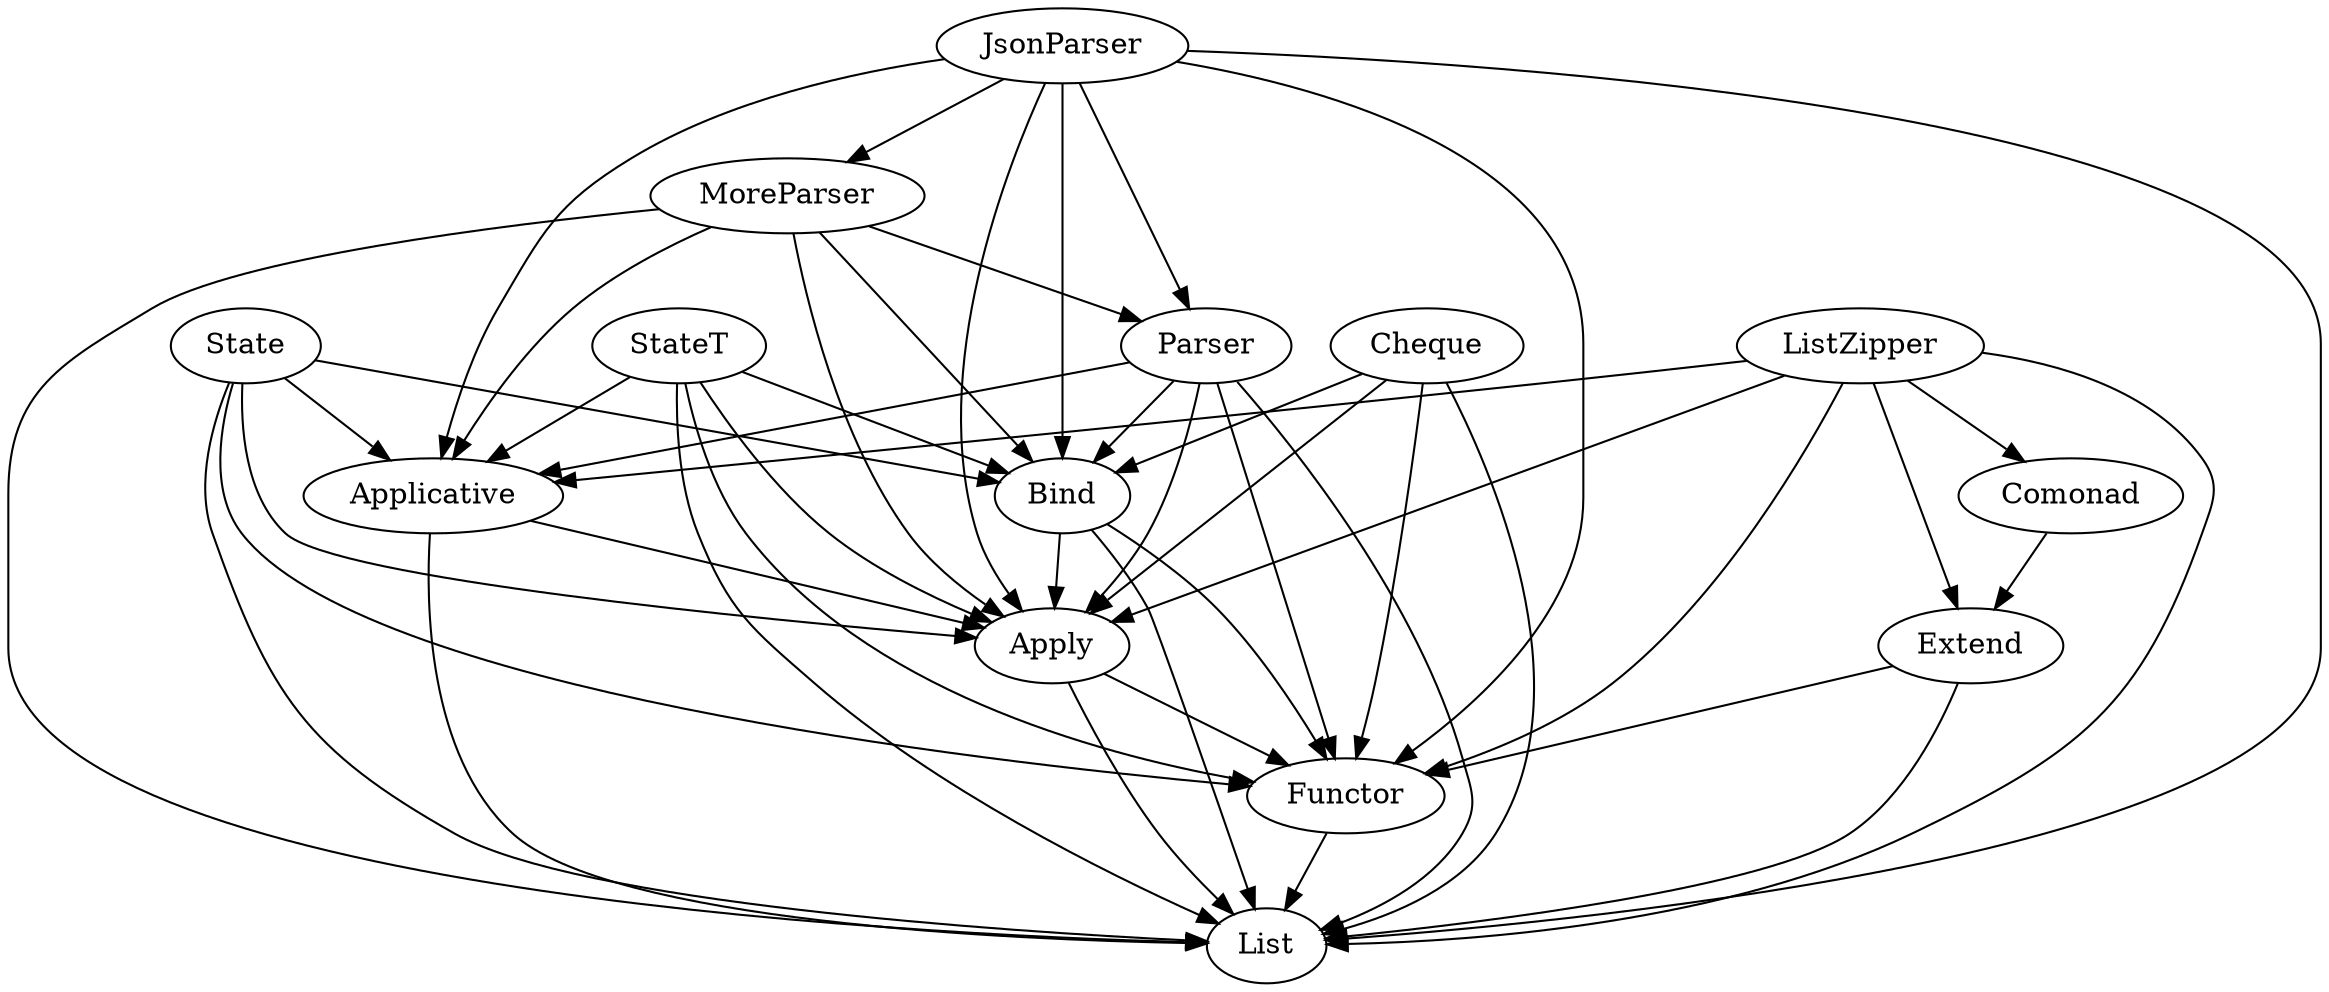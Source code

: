 digraph G {
    {
        list [label="List"];
        functor [label="Functor"];
        apply [label="Apply"];
        applicative [label="Applicative"];
        bind [label="Bind"];
        comonad [label="Comonad"];
        extend [label="Extend"];
        state [label="State"];
        stateT [label="StateT"];
        parser [label="Parser"];
        moreparser [label="MoreParser"];
        listzipper [label="ListZipper"];
        jsonparser [label="JsonParser"];
        cheque [label="Cheque"];
    }

    functor -> list;
    apply -> list;
    apply -> functor;
    applicative -> apply;
    applicative -> list;
    bind -> list;
    bind -> apply;
    bind -> functor;
    comonad -> extend;
    extend -> list;
    extend -> functor;
    state -> list;
    state -> functor;
    state -> apply;
    state -> applicative;
    state -> bind;
    stateT -> list;
    stateT -> functor;
    stateT -> apply;
    stateT -> applicative;
    stateT -> bind;
    parser -> list;
    parser -> functor;
    parser -> apply;
    parser -> applicative;
    parser -> bind;
    moreparser -> list;
    moreparser -> parser;
    moreparser -> applicative;
    moreparser -> apply;
    moreparser -> bind;
    listzipper -> list;
    listzipper -> functor;
    listzipper -> apply;
    listzipper -> applicative;
    listzipper -> extend;
    listzipper -> comonad;
    jsonparser -> parser;
    jsonparser -> moreparser;
    jsonparser -> functor;
    jsonparser -> apply;
    jsonparser -> applicative;
    jsonparser -> bind;
    jsonparser -> list;
    cheque -> list;
    cheque -> functor;
    cheque -> apply;
    cheque -> bind;
}

